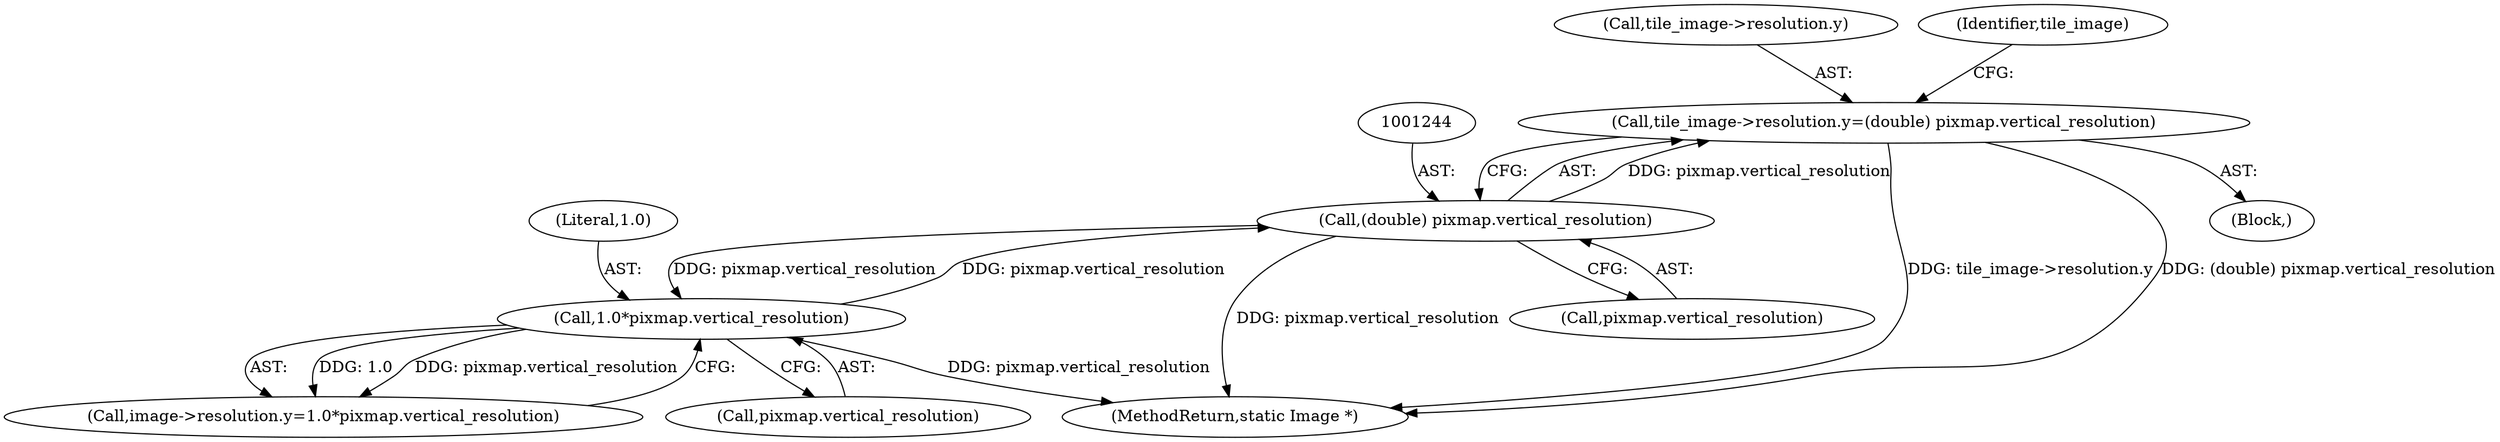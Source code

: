 digraph "0_ImageMagick_6b6bff054d569a77973f2140c0e86366e6168a6c_1@pointer" {
"1001237" [label="(Call,tile_image->resolution.y=(double) pixmap.vertical_resolution)"];
"1001243" [label="(Call,(double) pixmap.vertical_resolution)"];
"1000871" [label="(Call,1.0*pixmap.vertical_resolution)"];
"1002575" [label="(MethodReturn,static Image *)"];
"1001238" [label="(Call,tile_image->resolution.y)"];
"1000865" [label="(Call,image->resolution.y=1.0*pixmap.vertical_resolution)"];
"1001250" [label="(Identifier,tile_image)"];
"1001245" [label="(Call,pixmap.vertical_resolution)"];
"1000871" [label="(Call,1.0*pixmap.vertical_resolution)"];
"1000872" [label="(Literal,1.0)"];
"1001237" [label="(Call,tile_image->resolution.y=(double) pixmap.vertical_resolution)"];
"1001194" [label="(Block,)"];
"1001243" [label="(Call,(double) pixmap.vertical_resolution)"];
"1000873" [label="(Call,pixmap.vertical_resolution)"];
"1001237" -> "1001194"  [label="AST: "];
"1001237" -> "1001243"  [label="CFG: "];
"1001238" -> "1001237"  [label="AST: "];
"1001243" -> "1001237"  [label="AST: "];
"1001250" -> "1001237"  [label="CFG: "];
"1001237" -> "1002575"  [label="DDG: tile_image->resolution.y"];
"1001237" -> "1002575"  [label="DDG: (double) pixmap.vertical_resolution"];
"1001243" -> "1001237"  [label="DDG: pixmap.vertical_resolution"];
"1001243" -> "1001245"  [label="CFG: "];
"1001244" -> "1001243"  [label="AST: "];
"1001245" -> "1001243"  [label="AST: "];
"1001243" -> "1002575"  [label="DDG: pixmap.vertical_resolution"];
"1001243" -> "1000871"  [label="DDG: pixmap.vertical_resolution"];
"1000871" -> "1001243"  [label="DDG: pixmap.vertical_resolution"];
"1000871" -> "1000865"  [label="AST: "];
"1000871" -> "1000873"  [label="CFG: "];
"1000872" -> "1000871"  [label="AST: "];
"1000873" -> "1000871"  [label="AST: "];
"1000865" -> "1000871"  [label="CFG: "];
"1000871" -> "1002575"  [label="DDG: pixmap.vertical_resolution"];
"1000871" -> "1000865"  [label="DDG: 1.0"];
"1000871" -> "1000865"  [label="DDG: pixmap.vertical_resolution"];
}

